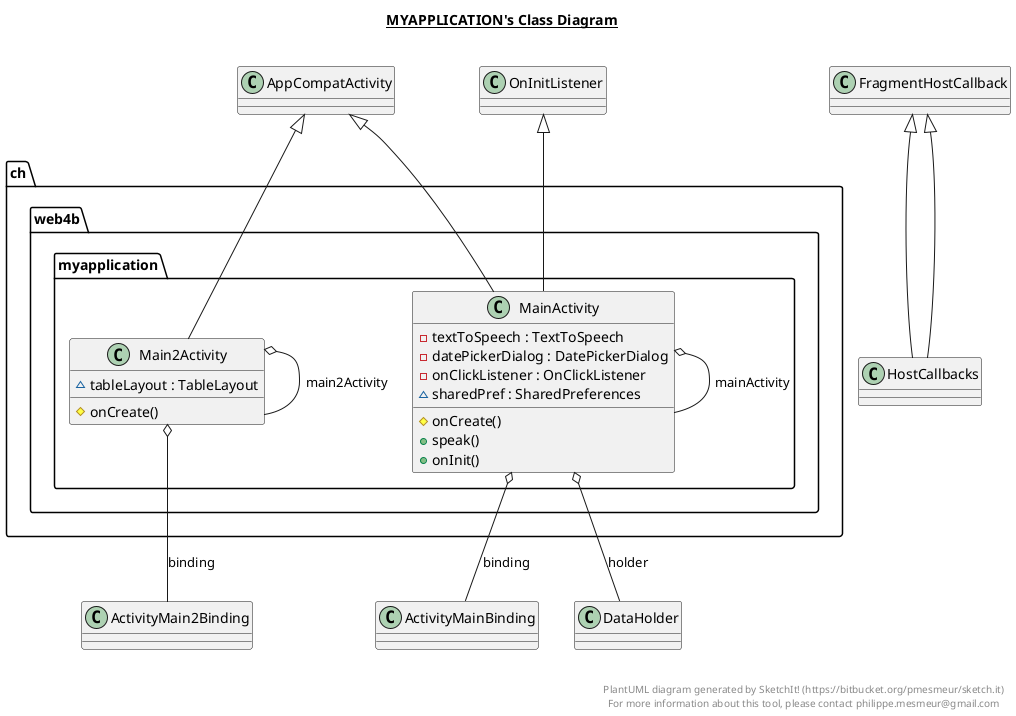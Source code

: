 @startuml

title __MYAPPLICATION's Class Diagram__\n

  package ch.web4b.myapplication {
    class Main2Activity {
        ~ tableLayout : TableLayout
        # onCreate()
    }
  }
  

  package ch.web4b.myapplication {
    class MainActivity {
        - textToSpeech : TextToSpeech
        - datePickerDialog : DatePickerDialog
        - onClickListener : OnClickListener
        ~ sharedPref : SharedPreferences
        # onCreate()
        + speak()
        + onInit()
    }
  }
  

  Main2Activity -up-|> AppCompatActivity
  Main2Activity o-- ActivityMain2Binding : binding
  Main2Activity o-- Main2Activity : main2Activity
  HostCallbacks -up-|> FragmentHostCallback
  MainActivity -up-|> OnInitListener
  MainActivity -up-|> AppCompatActivity
  MainActivity o-- MainActivity : mainActivity
  MainActivity o-- ActivityMainBinding : binding
  MainActivity o-- DataHolder : holder
  HostCallbacks -up-|> FragmentHostCallback


right footer


PlantUML diagram generated by SketchIt! (https://bitbucket.org/pmesmeur/sketch.it)
For more information about this tool, please contact philippe.mesmeur@gmail.com
endfooter

@enduml

